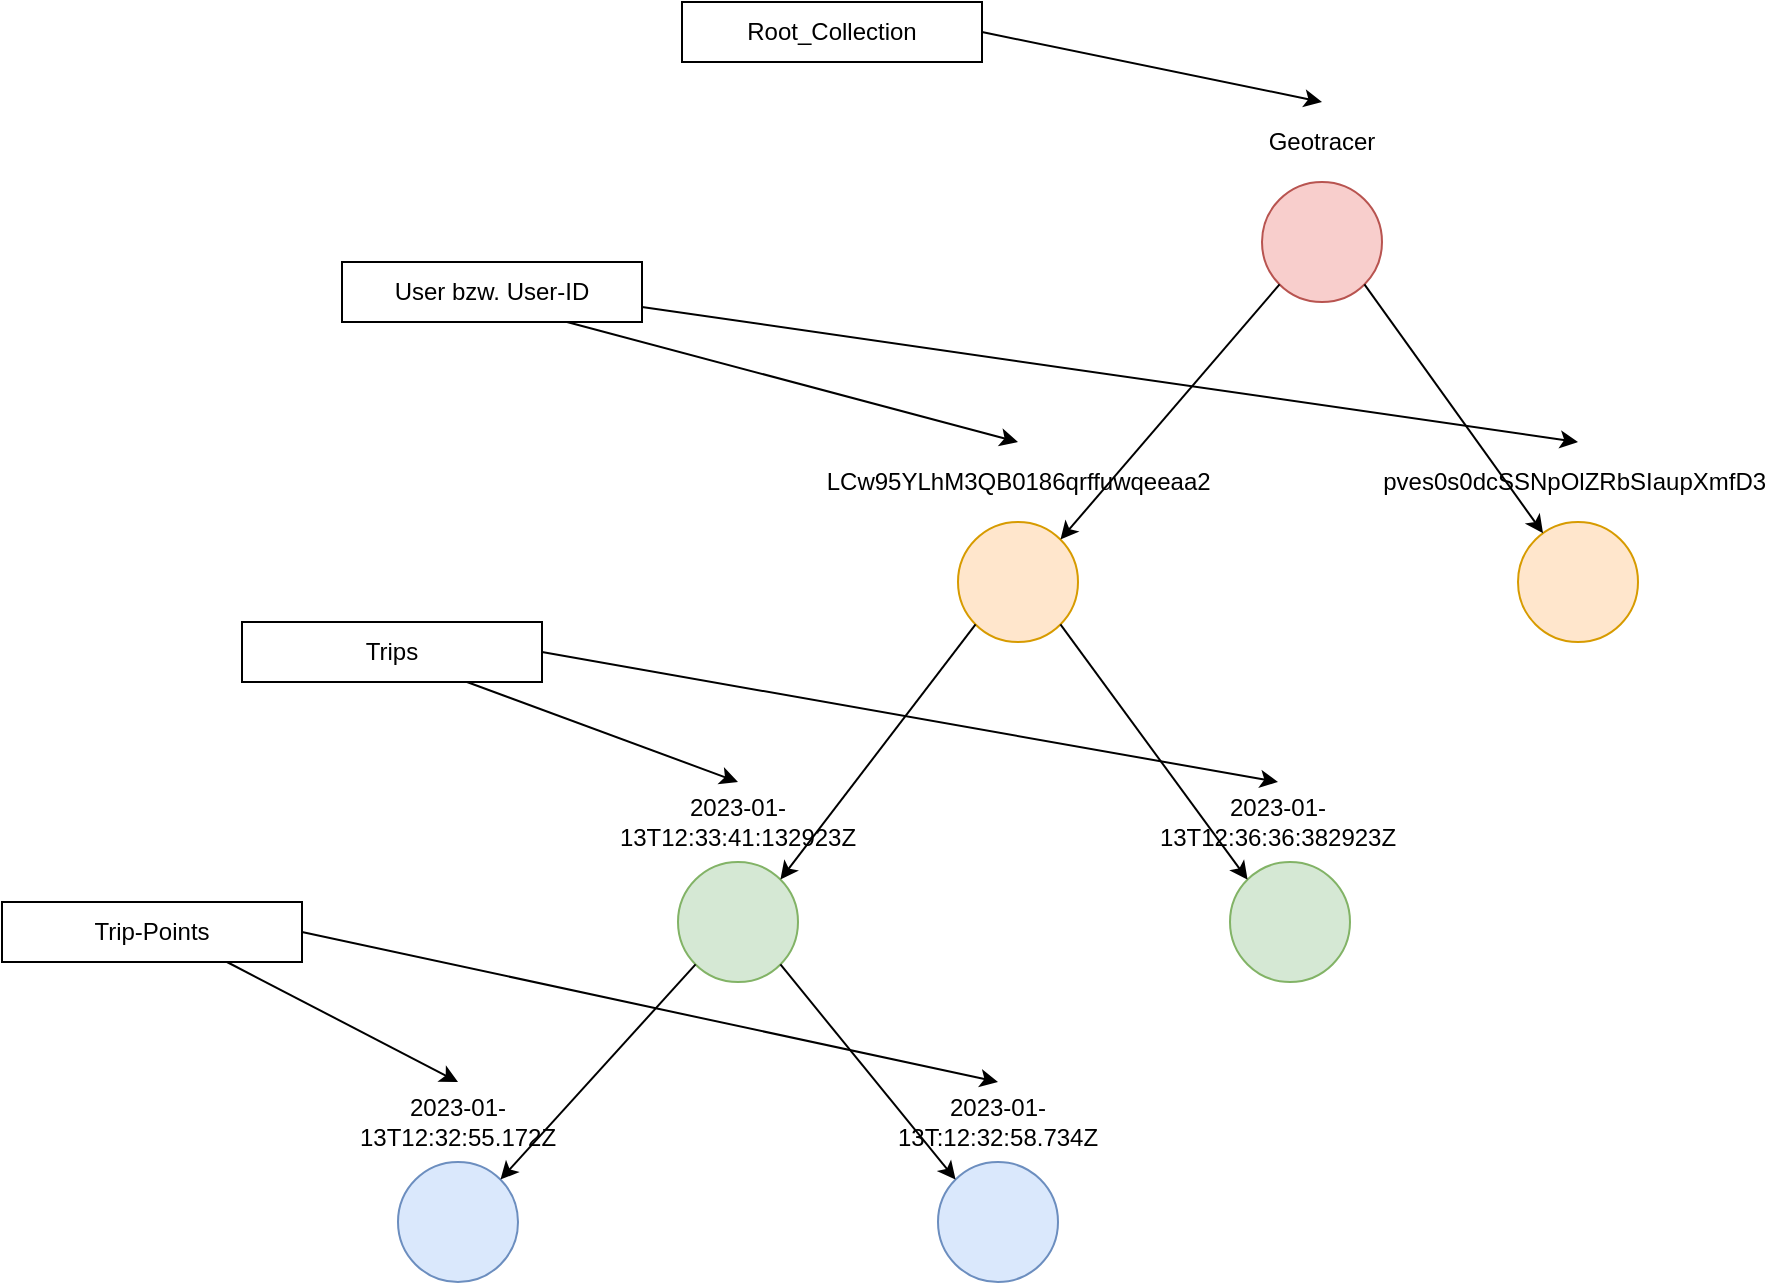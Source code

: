 <mxfile version="20.7.4" type="device" pages="2"><diagram id="57BaTJLazhsJaUT0ZsGx" name="Datenmodell"><mxGraphModel dx="2261" dy="823" grid="1" gridSize="10" guides="1" tooltips="1" connect="1" arrows="1" fold="1" page="1" pageScale="1" pageWidth="827" pageHeight="1169" math="0" shadow="0"><root><mxCell id="0"/><mxCell id="1" parent="0"/><mxCell id="urWgzRJY9WgPPMTaKpti-3" value="" style="group" parent="1" vertex="1" connectable="0"><mxGeometry x="382" y="80" width="96" height="100" as="geometry"/></mxCell><mxCell id="urWgzRJY9WgPPMTaKpti-1" value="" style="ellipse;whiteSpace=wrap;html=1;aspect=fixed;fillColor=#f8cecc;strokeColor=#b85450;" parent="urWgzRJY9WgPPMTaKpti-3" vertex="1"><mxGeometry x="18" y="40" width="60" height="60" as="geometry"/></mxCell><mxCell id="urWgzRJY9WgPPMTaKpti-2" value="Geotracer" style="text;html=1;strokeColor=none;fillColor=none;align=center;verticalAlign=middle;whiteSpace=wrap;rounded=0;" parent="urWgzRJY9WgPPMTaKpti-3" vertex="1"><mxGeometry width="96" height="40" as="geometry"/></mxCell><mxCell id="urWgzRJY9WgPPMTaKpti-4" value="" style="group;" parent="1" vertex="1" connectable="0"><mxGeometry x="230" y="250" width="96" height="100" as="geometry"/></mxCell><mxCell id="urWgzRJY9WgPPMTaKpti-5" value="" style="ellipse;whiteSpace=wrap;html=1;aspect=fixed;fillColor=#ffe6cc;strokeColor=#d79b00;" parent="urWgzRJY9WgPPMTaKpti-4" vertex="1"><mxGeometry x="18" y="40" width="60" height="60" as="geometry"/></mxCell><mxCell id="urWgzRJY9WgPPMTaKpti-6" value="&lt;table id=&quot;auth-users-table&quot; class=&quot;mat-table cdk-table mat-sort auth-user-table&quot; aria-label=&quot;Nutzer&quot; role=&quot;grid&quot;&gt;&lt;tbody role=&quot;rowgroup&quot;&gt;&lt;tr class=&quot;mat-row cdk-row ng-star-inserted&quot; role=&quot;row&quot;&gt;&lt;td class=&quot;mat-cell cdk-cell cdk-column-last-login mat-column-last-login ng-star-inserted&quot; role=&quot;gridcell&quot;&gt;&lt;div class=&quot;mat-cell-wrapper&quot;&gt;&lt;/div&gt;&lt;/td&gt;&lt;td class=&quot;mat-cell cdk-cell cdk-column-uid mat-column-uid ng-star-inserted&quot; role=&quot;gridcell&quot;&gt;&lt;div class=&quot;mat-cell-wrapper&quot;&gt; LCw95YLhM3QB0186qrffuwqeeaa2&amp;nbsp;&lt;/div&gt;&lt;/td&gt;&lt;/tr&gt;&lt;/tbody&gt;&lt;/table&gt;" style="text;html=1;strokeColor=none;fillColor=none;align=center;verticalAlign=middle;whiteSpace=wrap;rounded=0;" parent="urWgzRJY9WgPPMTaKpti-4" vertex="1"><mxGeometry width="96" height="40" as="geometry"/></mxCell><mxCell id="urWgzRJY9WgPPMTaKpti-7" style="rounded=0;orthogonalLoop=1;jettySize=auto;html=1;exitX=0;exitY=1;exitDx=0;exitDy=0;entryX=1;entryY=0;entryDx=0;entryDy=0;" parent="1" source="urWgzRJY9WgPPMTaKpti-1" target="urWgzRJY9WgPPMTaKpti-5" edge="1"><mxGeometry relative="1" as="geometry"/></mxCell><mxCell id="urWgzRJY9WgPPMTaKpti-8" value="" style="group;" parent="1" vertex="1" connectable="0"><mxGeometry x="510" y="250" width="96" height="100" as="geometry"/></mxCell><mxCell id="urWgzRJY9WgPPMTaKpti-9" value="" style="ellipse;whiteSpace=wrap;html=1;aspect=fixed;fillColor=#ffe6cc;strokeColor=#d79b00;" parent="urWgzRJY9WgPPMTaKpti-8" vertex="1"><mxGeometry x="18" y="40" width="60" height="60" as="geometry"/></mxCell><mxCell id="urWgzRJY9WgPPMTaKpti-10" value="pves0s0dcSSNpOlZRbSIaupXmfD3&amp;nbsp;" style="text;html=1;strokeColor=none;fillColor=none;align=center;verticalAlign=middle;whiteSpace=wrap;rounded=0;" parent="urWgzRJY9WgPPMTaKpti-8" vertex="1"><mxGeometry width="96" height="40" as="geometry"/></mxCell><mxCell id="urWgzRJY9WgPPMTaKpti-11" style="edgeStyle=none;rounded=0;orthogonalLoop=1;jettySize=auto;html=1;exitX=1;exitY=1;exitDx=0;exitDy=0;" parent="1" source="urWgzRJY9WgPPMTaKpti-1" target="urWgzRJY9WgPPMTaKpti-9" edge="1"><mxGeometry relative="1" as="geometry"/></mxCell><mxCell id="urWgzRJY9WgPPMTaKpti-12" value="" style="endArrow=classic;html=1;rounded=0;entryX=0.5;entryY=0;entryDx=0;entryDy=0;exitX=1;exitY=0.5;exitDx=0;exitDy=0;" parent="1" source="urWgzRJY9WgPPMTaKpti-13" target="urWgzRJY9WgPPMTaKpti-2" edge="1"><mxGeometry width="50" height="50" relative="1" as="geometry"><mxPoint x="220" y="60" as="sourcePoint"/><mxPoint x="440" y="420" as="targetPoint"/></mxGeometry></mxCell><mxCell id="urWgzRJY9WgPPMTaKpti-15" value="" style="group" parent="1" vertex="1" connectable="0"><mxGeometry x="110" y="30" width="150" height="30" as="geometry"/></mxCell><mxCell id="urWgzRJY9WgPPMTaKpti-13" value="" style="rounded=0;whiteSpace=wrap;html=1;" parent="urWgzRJY9WgPPMTaKpti-15" vertex="1"><mxGeometry width="150" height="30" as="geometry"/></mxCell><mxCell id="urWgzRJY9WgPPMTaKpti-14" value="Root_Collection" style="text;html=1;strokeColor=none;fillColor=none;align=center;verticalAlign=middle;whiteSpace=wrap;rounded=0;" parent="urWgzRJY9WgPPMTaKpti-15" vertex="1"><mxGeometry width="150" height="30" as="geometry"/></mxCell><mxCell id="urWgzRJY9WgPPMTaKpti-16" value="" style="group" parent="1" vertex="1" connectable="0"><mxGeometry x="-60" y="160" width="150" height="30" as="geometry"/></mxCell><mxCell id="urWgzRJY9WgPPMTaKpti-17" value="" style="rounded=0;whiteSpace=wrap;html=1;" parent="urWgzRJY9WgPPMTaKpti-16" vertex="1"><mxGeometry width="150" height="30" as="geometry"/></mxCell><mxCell id="urWgzRJY9WgPPMTaKpti-18" value="User bzw. User-ID" style="text;html=1;strokeColor=none;fillColor=none;align=center;verticalAlign=middle;whiteSpace=wrap;rounded=0;" parent="urWgzRJY9WgPPMTaKpti-16" vertex="1"><mxGeometry width="150" height="30" as="geometry"/></mxCell><mxCell id="urWgzRJY9WgPPMTaKpti-19" style="edgeStyle=none;rounded=0;orthogonalLoop=1;jettySize=auto;html=1;exitX=0.75;exitY=1;exitDx=0;exitDy=0;entryX=0.5;entryY=0;entryDx=0;entryDy=0;" parent="1" source="urWgzRJY9WgPPMTaKpti-18" target="urWgzRJY9WgPPMTaKpti-6" edge="1"><mxGeometry relative="1" as="geometry"/></mxCell><mxCell id="urWgzRJY9WgPPMTaKpti-20" style="edgeStyle=none;rounded=0;orthogonalLoop=1;jettySize=auto;html=1;exitX=1;exitY=0.75;exitDx=0;exitDy=0;entryX=0.5;entryY=0;entryDx=0;entryDy=0;" parent="1" source="urWgzRJY9WgPPMTaKpti-18" target="urWgzRJY9WgPPMTaKpti-10" edge="1"><mxGeometry relative="1" as="geometry"/></mxCell><mxCell id="urWgzRJY9WgPPMTaKpti-21" value="" style="group;" parent="1" vertex="1" connectable="0"><mxGeometry x="90" y="420" width="96" height="100" as="geometry"/></mxCell><mxCell id="urWgzRJY9WgPPMTaKpti-22" value="" style="ellipse;whiteSpace=wrap;html=1;aspect=fixed;fillColor=#d5e8d4;strokeColor=#82b366;" parent="urWgzRJY9WgPPMTaKpti-21" vertex="1"><mxGeometry x="18" y="40" width="60" height="60" as="geometry"/></mxCell><mxCell id="urWgzRJY9WgPPMTaKpti-23" value="2023-01-13T12:33:41:132923Z" style="text;html=1;strokeColor=none;fillColor=none;align=center;verticalAlign=middle;whiteSpace=wrap;rounded=0;" parent="urWgzRJY9WgPPMTaKpti-21" vertex="1"><mxGeometry width="96" height="40" as="geometry"/></mxCell><mxCell id="urWgzRJY9WgPPMTaKpti-24" value="" style="group;" parent="1" vertex="1" connectable="0"><mxGeometry x="360" y="420" width="96" height="100" as="geometry"/></mxCell><mxCell id="urWgzRJY9WgPPMTaKpti-25" value="" style="ellipse;whiteSpace=wrap;html=1;aspect=fixed;fillColor=#d5e8d4;strokeColor=#82b366;" parent="urWgzRJY9WgPPMTaKpti-24" vertex="1"><mxGeometry x="24" y="40" width="60" height="60" as="geometry"/></mxCell><mxCell id="urWgzRJY9WgPPMTaKpti-26" value="2023-01-13T12:36:36:382923Z" style="text;html=1;strokeColor=none;fillColor=none;align=center;verticalAlign=middle;whiteSpace=wrap;rounded=0;" parent="urWgzRJY9WgPPMTaKpti-24" vertex="1"><mxGeometry width="96" height="40" as="geometry"/></mxCell><mxCell id="urWgzRJY9WgPPMTaKpti-28" style="edgeStyle=none;rounded=0;orthogonalLoop=1;jettySize=auto;html=1;exitX=0;exitY=1;exitDx=0;exitDy=0;entryX=1;entryY=0;entryDx=0;entryDy=0;" parent="1" source="urWgzRJY9WgPPMTaKpti-5" target="urWgzRJY9WgPPMTaKpti-22" edge="1"><mxGeometry relative="1" as="geometry"/></mxCell><mxCell id="urWgzRJY9WgPPMTaKpti-29" style="edgeStyle=none;rounded=0;orthogonalLoop=1;jettySize=auto;html=1;exitX=1;exitY=1;exitDx=0;exitDy=0;entryX=0;entryY=0;entryDx=0;entryDy=0;" parent="1" source="urWgzRJY9WgPPMTaKpti-5" target="urWgzRJY9WgPPMTaKpti-25" edge="1"><mxGeometry relative="1" as="geometry"/></mxCell><mxCell id="urWgzRJY9WgPPMTaKpti-30" value="" style="group" parent="1" vertex="1" connectable="0"><mxGeometry x="-110" y="340" width="150" height="30" as="geometry"/></mxCell><mxCell id="urWgzRJY9WgPPMTaKpti-31" value="" style="rounded=0;whiteSpace=wrap;html=1;" parent="urWgzRJY9WgPPMTaKpti-30" vertex="1"><mxGeometry width="150" height="30" as="geometry"/></mxCell><mxCell id="urWgzRJY9WgPPMTaKpti-32" value="Trips" style="text;html=1;strokeColor=none;fillColor=none;align=center;verticalAlign=middle;whiteSpace=wrap;rounded=0;" parent="urWgzRJY9WgPPMTaKpti-30" vertex="1"><mxGeometry width="150" height="30" as="geometry"/></mxCell><mxCell id="urWgzRJY9WgPPMTaKpti-33" style="edgeStyle=none;rounded=0;orthogonalLoop=1;jettySize=auto;html=1;exitX=0.75;exitY=1;exitDx=0;exitDy=0;entryX=0.5;entryY=0;entryDx=0;entryDy=0;" parent="1" source="urWgzRJY9WgPPMTaKpti-32" target="urWgzRJY9WgPPMTaKpti-23" edge="1"><mxGeometry relative="1" as="geometry"/></mxCell><mxCell id="urWgzRJY9WgPPMTaKpti-34" style="edgeStyle=none;rounded=0;orthogonalLoop=1;jettySize=auto;html=1;exitX=1;exitY=0.5;exitDx=0;exitDy=0;entryX=0.5;entryY=0;entryDx=0;entryDy=0;" parent="1" source="urWgzRJY9WgPPMTaKpti-32" target="urWgzRJY9WgPPMTaKpti-26" edge="1"><mxGeometry relative="1" as="geometry"/></mxCell><mxCell id="urWgzRJY9WgPPMTaKpti-35" value="" style="group;" parent="1" vertex="1" connectable="0"><mxGeometry x="-50" y="570" width="96" height="100" as="geometry"/></mxCell><mxCell id="urWgzRJY9WgPPMTaKpti-36" value="" style="ellipse;whiteSpace=wrap;html=1;aspect=fixed;fillColor=#dae8fc;strokeColor=#6c8ebf;" parent="urWgzRJY9WgPPMTaKpti-35" vertex="1"><mxGeometry x="18" y="40" width="60" height="60" as="geometry"/></mxCell><mxCell id="urWgzRJY9WgPPMTaKpti-37" value="2023-01-13T12:32:55.172Z" style="text;html=1;strokeColor=none;fillColor=none;align=center;verticalAlign=middle;whiteSpace=wrap;rounded=0;" parent="urWgzRJY9WgPPMTaKpti-35" vertex="1"><mxGeometry width="96" height="40" as="geometry"/></mxCell><mxCell id="urWgzRJY9WgPPMTaKpti-38" value="" style="group;" parent="1" vertex="1" connectable="0"><mxGeometry x="220" y="570" width="96" height="100" as="geometry"/></mxCell><mxCell id="urWgzRJY9WgPPMTaKpti-39" value="" style="ellipse;whiteSpace=wrap;html=1;aspect=fixed;fillColor=#dae8fc;strokeColor=#6c8ebf;" parent="urWgzRJY9WgPPMTaKpti-38" vertex="1"><mxGeometry x="18" y="40" width="60" height="60" as="geometry"/></mxCell><mxCell id="urWgzRJY9WgPPMTaKpti-40" value="2023-01-13T:12:32:58.734Z" style="text;html=1;strokeColor=none;fillColor=none;align=center;verticalAlign=middle;whiteSpace=wrap;rounded=0;" parent="urWgzRJY9WgPPMTaKpti-38" vertex="1"><mxGeometry width="96" height="40" as="geometry"/></mxCell><mxCell id="urWgzRJY9WgPPMTaKpti-41" style="edgeStyle=none;rounded=0;orthogonalLoop=1;jettySize=auto;html=1;exitX=0;exitY=1;exitDx=0;exitDy=0;entryX=1;entryY=0;entryDx=0;entryDy=0;" parent="1" source="urWgzRJY9WgPPMTaKpti-22" target="urWgzRJY9WgPPMTaKpti-36" edge="1"><mxGeometry relative="1" as="geometry"/></mxCell><mxCell id="urWgzRJY9WgPPMTaKpti-42" style="edgeStyle=none;rounded=0;orthogonalLoop=1;jettySize=auto;html=1;exitX=1;exitY=1;exitDx=0;exitDy=0;entryX=0;entryY=0;entryDx=0;entryDy=0;" parent="1" source="urWgzRJY9WgPPMTaKpti-22" target="urWgzRJY9WgPPMTaKpti-39" edge="1"><mxGeometry relative="1" as="geometry"/></mxCell><mxCell id="urWgzRJY9WgPPMTaKpti-43" value="" style="group" parent="1" vertex="1" connectable="0"><mxGeometry x="-230" y="480" width="150" height="30" as="geometry"/></mxCell><mxCell id="urWgzRJY9WgPPMTaKpti-44" value="" style="rounded=0;whiteSpace=wrap;html=1;" parent="urWgzRJY9WgPPMTaKpti-43" vertex="1"><mxGeometry width="150" height="30" as="geometry"/></mxCell><mxCell id="urWgzRJY9WgPPMTaKpti-45" value="Trip-Points" style="text;html=1;strokeColor=none;fillColor=none;align=center;verticalAlign=middle;whiteSpace=wrap;rounded=0;" parent="urWgzRJY9WgPPMTaKpti-43" vertex="1"><mxGeometry width="150" height="30" as="geometry"/></mxCell><mxCell id="urWgzRJY9WgPPMTaKpti-46" style="edgeStyle=none;rounded=0;orthogonalLoop=1;jettySize=auto;html=1;exitX=0.75;exitY=1;exitDx=0;exitDy=0;entryX=0.5;entryY=0;entryDx=0;entryDy=0;" parent="1" source="urWgzRJY9WgPPMTaKpti-45" target="urWgzRJY9WgPPMTaKpti-37" edge="1"><mxGeometry relative="1" as="geometry"/></mxCell><mxCell id="urWgzRJY9WgPPMTaKpti-47" style="edgeStyle=none;rounded=0;orthogonalLoop=1;jettySize=auto;html=1;exitX=1;exitY=0.5;exitDx=0;exitDy=0;entryX=0.5;entryY=0;entryDx=0;entryDy=0;" parent="1" source="urWgzRJY9WgPPMTaKpti-45" target="urWgzRJY9WgPPMTaKpti-40" edge="1"><mxGeometry relative="1" as="geometry"/></mxCell></root></mxGraphModel></diagram><diagram id="4NMAA6JyIGlTI1LH6JEc" name="firestore_structure"><mxGraphModel dx="1434" dy="1992" grid="1" gridSize="10" guides="1" tooltips="1" connect="1" arrows="1" fold="1" page="1" pageScale="1" pageWidth="827" pageHeight="1169" math="0" shadow="0"><root><mxCell id="0"/><mxCell id="1" parent="0"/><mxCell id="bog2d24tWntVI_iAPEZV-4" value="" style="endArrow=classic;html=1;rounded=0;exitX=0.5;exitY=1;exitDx=0;exitDy=0;entryX=0.5;entryY=0;entryDx=0;entryDy=0;" parent="1" source="bog2d24tWntVI_iAPEZV-2" target="bog2d24tWntVI_iAPEZV-7" edge="1"><mxGeometry width="50" height="50" relative="1" as="geometry"><mxPoint x="390" y="470" as="sourcePoint"/><mxPoint x="414" y="220" as="targetPoint"/></mxGeometry></mxCell><mxCell id="bog2d24tWntVI_iAPEZV-5" value="" style="group" parent="1" vertex="1" connectable="0"><mxGeometry x="374" y="60" width="80" height="120" as="geometry"/></mxCell><mxCell id="bog2d24tWntVI_iAPEZV-2" value="" style="ellipse;whiteSpace=wrap;html=1;aspect=fixed;fillColor=#f8cecc;strokeColor=#b85450;" parent="bog2d24tWntVI_iAPEZV-5" vertex="1"><mxGeometry y="40" width="80" height="80" as="geometry"/></mxCell><mxCell id="bog2d24tWntVI_iAPEZV-6" value="" style="group" parent="1" vertex="1" connectable="0"><mxGeometry x="374" y="190" width="80" height="120" as="geometry"/></mxCell><mxCell id="bog2d24tWntVI_iAPEZV-7" value="" style="ellipse;whiteSpace=wrap;html=1;aspect=fixed;fillColor=#ffe6cc;strokeColor=#d79b00;" parent="bog2d24tWntVI_iAPEZV-6" vertex="1"><mxGeometry y="40" width="80" height="80" as="geometry"/></mxCell><mxCell id="bog2d24tWntVI_iAPEZV-8" value="Documents" style="text;html=1;strokeColor=none;fillColor=none;align=center;verticalAlign=middle;whiteSpace=wrap;rounded=0;" parent="1" vertex="1"><mxGeometry x="340" y="200" width="60" height="30" as="geometry"/></mxCell><mxCell id="bog2d24tWntVI_iAPEZV-3" value="Root Collection" style="text;html=1;strokeColor=none;fillColor=none;align=center;verticalAlign=middle;whiteSpace=wrap;rounded=0;" parent="1" vertex="1"><mxGeometry x="340" y="60" width="60" height="30" as="geometry"/></mxCell><mxCell id="bog2d24tWntVI_iAPEZV-10" value="" style="ellipse;whiteSpace=wrap;html=1;aspect=fixed;fillColor=#d5e8d4;strokeColor=#82b366;" parent="1" vertex="1"><mxGeometry x="260" y="340" width="80" height="80" as="geometry"/></mxCell><mxCell id="bog2d24tWntVI_iAPEZV-11" style="edgeStyle=none;rounded=0;orthogonalLoop=1;jettySize=auto;html=1;exitX=0;exitY=1;exitDx=0;exitDy=0;entryX=1;entryY=0;entryDx=0;entryDy=0;" parent="1" source="bog2d24tWntVI_iAPEZV-7" target="bog2d24tWntVI_iAPEZV-10" edge="1"><mxGeometry relative="1" as="geometry"/></mxCell><mxCell id="bog2d24tWntVI_iAPEZV-16" style="edgeStyle=orthogonalEdgeStyle;rounded=0;orthogonalLoop=1;jettySize=auto;html=1;exitX=0.5;exitY=0;exitDx=0;exitDy=0;entryX=0.5;entryY=0;entryDx=0;entryDy=0;curved=1;" parent="1" source="bog2d24tWntVI_iAPEZV-12" target="bog2d24tWntVI_iAPEZV-2" edge="1"><mxGeometry relative="1" as="geometry"><Array as="points"><mxPoint x="540" y="340"/><mxPoint x="540" y="-10"/><mxPoint x="414" y="-10"/></Array></mxGeometry></mxCell><mxCell id="bog2d24tWntVI_iAPEZV-12" value="" style="ellipse;whiteSpace=wrap;html=1;aspect=fixed;fillColor=#d5e8d4;strokeColor=#82b366;" parent="1" vertex="1"><mxGeometry x="490" y="340" width="80" height="80" as="geometry"/></mxCell><mxCell id="bog2d24tWntVI_iAPEZV-13" style="edgeStyle=none;rounded=0;orthogonalLoop=1;jettySize=auto;html=1;exitX=1;exitY=1;exitDx=0;exitDy=0;entryX=0;entryY=0;entryDx=0;entryDy=0;" parent="1" source="bog2d24tWntVI_iAPEZV-7" target="bog2d24tWntVI_iAPEZV-12" edge="1"><mxGeometry relative="1" as="geometry"/></mxCell><mxCell id="bog2d24tWntVI_iAPEZV-14" value="Field" style="text;html=1;strokeColor=none;fillColor=none;align=center;verticalAlign=middle;whiteSpace=wrap;rounded=0;" parent="1" vertex="1"><mxGeometry x="220" y="320" width="60" height="30" as="geometry"/></mxCell><mxCell id="bog2d24tWntVI_iAPEZV-15" value="Collection" style="text;html=1;strokeColor=none;fillColor=none;align=center;verticalAlign=middle;whiteSpace=wrap;rounded=0;" parent="1" vertex="1"><mxGeometry x="550" y="320" width="60" height="30" as="geometry"/></mxCell></root></mxGraphModel></diagram></mxfile>